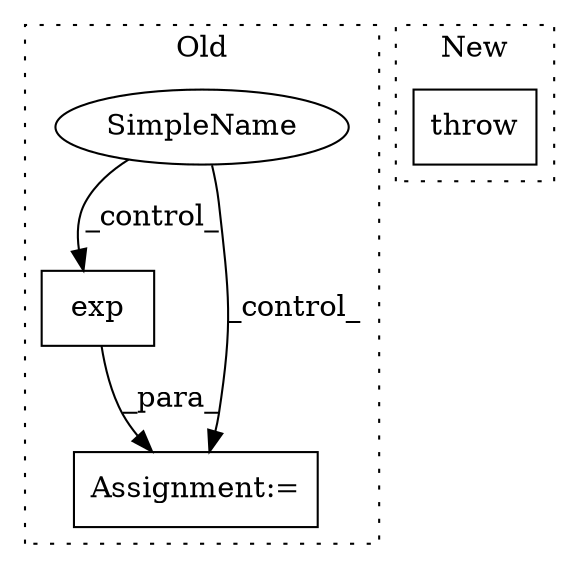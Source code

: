 digraph G {
subgraph cluster0 {
1 [label="exp" a="32" s="6618,6623" l="4,1" shape="box"];
3 [label="Assignment:=" a="7" s="6562" l="1" shape="box"];
4 [label="SimpleName" a="42" s="" l="" shape="ellipse"];
label = "Old";
style="dotted";
}
subgraph cluster1 {
2 [label="throw" a="53" s="6519" l="6" shape="box"];
label = "New";
style="dotted";
}
1 -> 3 [label="_para_"];
4 -> 1 [label="_control_"];
4 -> 3 [label="_control_"];
}
